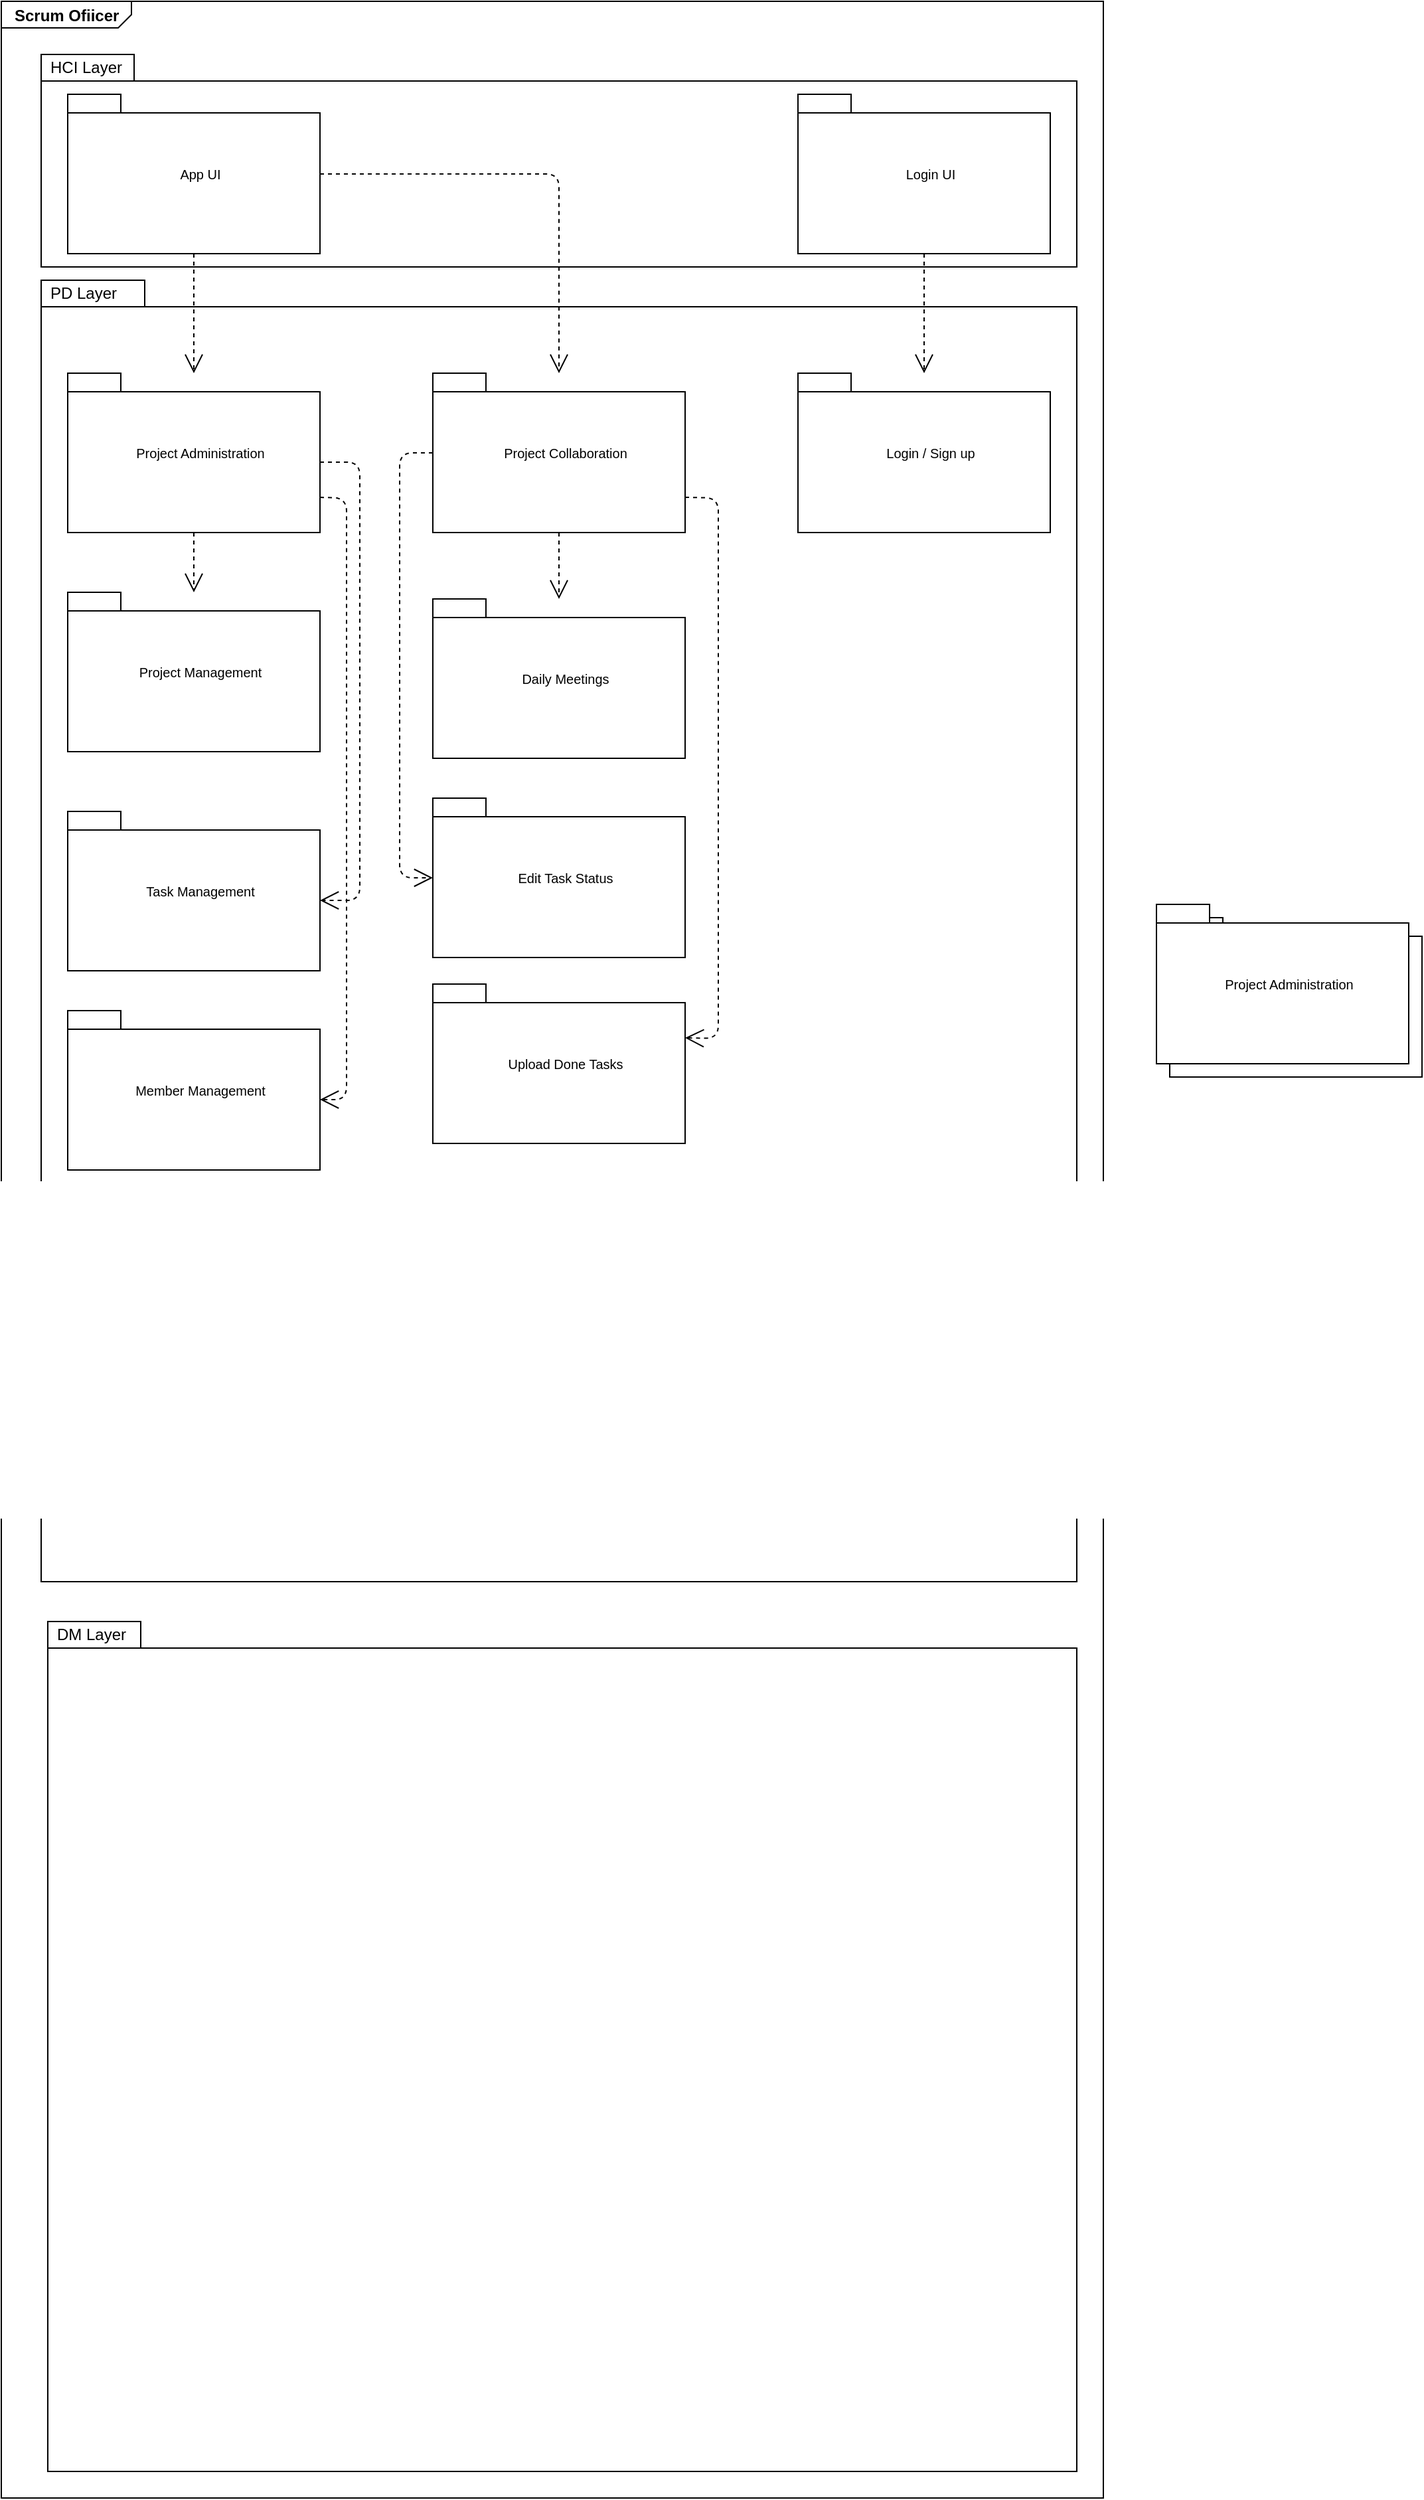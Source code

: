 <mxfile version="10.8.9" type="github"><diagram id="88sgnRYUM04agKE_pXKT" name="Page-1"><mxGraphModel dx="1394" dy="796" grid="1" gridSize="10" guides="1" tooltips="1" connect="1" arrows="1" fold="1" page="1" pageScale="1" pageWidth="850" pageHeight="1100" math="0" shadow="0"><root><mxCell id="0"/><mxCell id="1" parent="0"/><mxCell id="eKkCLXQd11rvq0HAGJIM-1" value="&lt;p style=&quot;margin: 0px ; margin-top: 4px ; margin-left: 10px ; text-align: left&quot;&gt;&lt;b&gt;Scrum Ofiice&lt;/b&gt;&lt;b&gt;r&lt;/b&gt;&lt;/p&gt;" style="html=1;shape=mxgraph.sysml.package;xSize=90;align=left;spacingLeft=10;overflow=fill;strokeWidth=1;recursiveResize=0;labelX=98;" parent="1" vertex="1"><mxGeometry x="10" y="10" width="830" height="1880" as="geometry"/></mxCell><mxCell id="eKkCLXQd11rvq0HAGJIM-5" value="HCI Layer" style="shape=folder;xSize=90;align=left;spacingLeft=10;align=left;verticalAlign=top;spacingLeft=5;spacingTop=-4;tabWidth=70;tabHeight=20;tabPosition=left;html=1;strokeWidth=1;recursiveResize=0;" parent="eKkCLXQd11rvq0HAGJIM-1" vertex="1"><mxGeometry x="30" y="40" width="780" height="160" as="geometry"/></mxCell><mxCell id="eKkCLXQd11rvq0HAGJIM-20" value="PD Layer" style="shape=folder;xSize=90;align=left;spacingLeft=10;align=left;verticalAlign=top;spacingLeft=5;spacingTop=-4;tabWidth=70;tabHeight=20;tabPosition=left;html=1;strokeWidth=1;recursiveResize=0;" parent="eKkCLXQd11rvq0HAGJIM-1" vertex="1"><mxGeometry x="30" y="210" width="780" height="980" as="geometry"/></mxCell><mxCell id="eKkCLXQd11rvq0HAGJIM-21" value="DM Layer" style="shape=folder;xSize=90;align=left;spacingLeft=10;align=left;verticalAlign=top;spacingLeft=5;spacingTop=-4;tabWidth=70;tabHeight=20;tabPosition=left;html=1;strokeWidth=1;recursiveResize=0;" parent="eKkCLXQd11rvq0HAGJIM-1" vertex="1"><mxGeometry x="35" y="1220" width="775" height="640" as="geometry"/></mxCell><mxCell id="eKkCLXQd11rvq0HAGJIM-16" value="App UI" style="strokeColor=inherit;fillColor=inherit;gradientColor=inherit;shape=folder;spacingLeft=10;tabWidth=40;tabHeight=14;tabPosition=left;fontSize=10;html=1;whiteSpace=wrap;" parent="eKkCLXQd11rvq0HAGJIM-1" vertex="1"><mxGeometry x="50" y="70" width="190" height="120" as="geometry"/></mxCell><mxCell id="eKkCLXQd11rvq0HAGJIM-19" value="Login UI" style="strokeColor=inherit;fillColor=inherit;gradientColor=inherit;shape=folder;spacingLeft=10;tabWidth=40;tabHeight=14;tabPosition=left;fontSize=10;html=1;whiteSpace=wrap;" parent="eKkCLXQd11rvq0HAGJIM-1" vertex="1"><mxGeometry x="600" y="70" width="190" height="120" as="geometry"/></mxCell><mxCell id="E-icxGAKLbeuVfJ4R04t-8" value="Login / Sign up" style="strokeColor=inherit;fillColor=inherit;gradientColor=inherit;shape=folder;spacingLeft=10;tabWidth=40;tabHeight=14;tabPosition=left;fontSize=10;html=1;whiteSpace=wrap;" parent="eKkCLXQd11rvq0HAGJIM-1" vertex="1"><mxGeometry x="600" y="280" width="190" height="120" as="geometry"/></mxCell><mxCell id="E-icxGAKLbeuVfJ4R04t-15" value="" style="edgeStyle=none;html=1;endArrow=open;endSize=12;dashed=1;verticalAlign=bottom;" parent="eKkCLXQd11rvq0HAGJIM-1" source="eKkCLXQd11rvq0HAGJIM-19" target="E-icxGAKLbeuVfJ4R04t-8" edge="1"><mxGeometry width="160" relative="1" as="geometry"><mxPoint x="410" y="280" as="sourcePoint"/><mxPoint x="570" y="280" as="targetPoint"/></mxGeometry></mxCell><mxCell id="yI7qyeDVG0CE2nIEAatS-2" value="Project Collaboration" style="strokeColor=inherit;fillColor=inherit;gradientColor=inherit;shape=folder;spacingLeft=10;tabWidth=40;tabHeight=14;tabPosition=left;fontSize=10;html=1;whiteSpace=wrap;" vertex="1" parent="eKkCLXQd11rvq0HAGJIM-1"><mxGeometry x="325" y="280" width="190" height="120" as="geometry"/></mxCell><mxCell id="yI7qyeDVG0CE2nIEAatS-4" value="Project Administration" style="strokeColor=inherit;fillColor=inherit;gradientColor=inherit;shape=folder;spacingLeft=10;tabWidth=40;tabHeight=14;tabPosition=left;fontSize=10;html=1;whiteSpace=wrap;" vertex="1" parent="eKkCLXQd11rvq0HAGJIM-1"><mxGeometry x="50" y="280" width="190" height="120" as="geometry"/></mxCell><mxCell id="yI7qyeDVG0CE2nIEAatS-5" value="Project Management" style="strokeColor=inherit;fillColor=inherit;gradientColor=inherit;shape=folder;spacingLeft=10;tabWidth=40;tabHeight=14;tabPosition=left;fontSize=10;html=1;whiteSpace=wrap;" vertex="1" parent="eKkCLXQd11rvq0HAGJIM-1"><mxGeometry x="50" y="445" width="190" height="120" as="geometry"/></mxCell><mxCell id="yI7qyeDVG0CE2nIEAatS-15" value="Task Management" style="strokeColor=inherit;fillColor=inherit;gradientColor=inherit;shape=folder;spacingLeft=10;tabWidth=40;tabHeight=14;tabPosition=left;fontSize=10;html=1;whiteSpace=wrap;" vertex="1" parent="eKkCLXQd11rvq0HAGJIM-1"><mxGeometry x="50" y="610" width="190" height="120" as="geometry"/></mxCell><mxCell id="yI7qyeDVG0CE2nIEAatS-16" value="Member Management" style="strokeColor=inherit;fillColor=inherit;gradientColor=inherit;shape=folder;spacingLeft=10;tabWidth=40;tabHeight=14;tabPosition=left;fontSize=10;html=1;whiteSpace=wrap;" vertex="1" parent="eKkCLXQd11rvq0HAGJIM-1"><mxGeometry x="50" y="760" width="190" height="120" as="geometry"/></mxCell><mxCell id="yI7qyeDVG0CE2nIEAatS-22" value="" style="edgeStyle=none;html=1;endArrow=open;endSize=12;dashed=1;verticalAlign=bottom;exitX=0.5;exitY=1;exitDx=0;exitDy=0;exitPerimeter=0;" edge="1" parent="eKkCLXQd11rvq0HAGJIM-1" source="eKkCLXQd11rvq0HAGJIM-16" target="yI7qyeDVG0CE2nIEAatS-4"><mxGeometry width="160" relative="1" as="geometry"><mxPoint x="390" y="180" as="sourcePoint"/><mxPoint x="390" y="270" as="targetPoint"/></mxGeometry></mxCell><mxCell id="yI7qyeDVG0CE2nIEAatS-23" value="" style="edgeStyle=none;html=1;endArrow=open;endSize=12;dashed=1;verticalAlign=bottom;" edge="1" parent="eKkCLXQd11rvq0HAGJIM-1" source="eKkCLXQd11rvq0HAGJIM-16" target="yI7qyeDVG0CE2nIEAatS-2"><mxGeometry width="160" relative="1" as="geometry"><mxPoint x="282" y="200" as="sourcePoint"/><mxPoint x="282" y="290" as="targetPoint"/><Array as="points"><mxPoint x="420" y="130"/></Array></mxGeometry></mxCell><mxCell id="yI7qyeDVG0CE2nIEAatS-26" value="" style="edgeStyle=none;html=1;endArrow=open;endSize=12;dashed=1;verticalAlign=bottom;exitX=0.5;exitY=1;exitDx=0;exitDy=0;exitPerimeter=0;" edge="1" parent="eKkCLXQd11rvq0HAGJIM-1" source="yI7qyeDVG0CE2nIEAatS-4" target="yI7qyeDVG0CE2nIEAatS-5"><mxGeometry width="160" relative="1" as="geometry"><mxPoint x="155" y="200" as="sourcePoint"/><mxPoint x="155" y="290" as="targetPoint"/></mxGeometry></mxCell><mxCell id="yI7qyeDVG0CE2nIEAatS-27" value="" style="edgeStyle=none;html=1;endArrow=open;endSize=12;dashed=1;verticalAlign=bottom;exitX=0;exitY=0;exitDx=190;exitDy=67;exitPerimeter=0;entryX=0;entryY=0;entryDx=190;entryDy=67;entryPerimeter=0;" edge="1" parent="eKkCLXQd11rvq0HAGJIM-1" source="yI7qyeDVG0CE2nIEAatS-4" target="yI7qyeDVG0CE2nIEAatS-15"><mxGeometry width="160" relative="1" as="geometry"><mxPoint x="300" y="437.5" as="sourcePoint"/><mxPoint x="300" y="482.5" as="targetPoint"/><Array as="points"><mxPoint x="270" y="347"/><mxPoint x="270" y="677"/></Array></mxGeometry></mxCell><mxCell id="yI7qyeDVG0CE2nIEAatS-28" value="" style="edgeStyle=none;html=1;endArrow=open;endSize=12;dashed=1;verticalAlign=bottom;exitX=0;exitY=0;exitDx=190;exitDy=93.5;exitPerimeter=0;entryX=0;entryY=0;entryDx=190;entryDy=67;entryPerimeter=0;" edge="1" parent="eKkCLXQd11rvq0HAGJIM-1" source="yI7qyeDVG0CE2nIEAatS-4" target="yI7qyeDVG0CE2nIEAatS-16"><mxGeometry width="160" relative="1" as="geometry"><mxPoint x="155" y="410" as="sourcePoint"/><mxPoint x="155" y="455" as="targetPoint"/><Array as="points"><mxPoint x="260" y="374"/><mxPoint x="260" y="827"/></Array></mxGeometry></mxCell><mxCell id="yI7qyeDVG0CE2nIEAatS-29" value="Daily Meetings&lt;br&gt;" style="strokeColor=inherit;fillColor=inherit;gradientColor=inherit;shape=folder;spacingLeft=10;tabWidth=40;tabHeight=14;tabPosition=left;fontSize=10;html=1;whiteSpace=wrap;" vertex="1" parent="eKkCLXQd11rvq0HAGJIM-1"><mxGeometry x="325" y="450" width="190" height="120" as="geometry"/></mxCell><mxCell id="yI7qyeDVG0CE2nIEAatS-17" value="Edit Task Status&lt;br&gt;" style="strokeColor=inherit;fillColor=inherit;gradientColor=inherit;shape=folder;spacingLeft=10;tabWidth=40;tabHeight=14;tabPosition=left;fontSize=10;html=1;whiteSpace=wrap;" vertex="1" parent="eKkCLXQd11rvq0HAGJIM-1"><mxGeometry x="325" y="600" width="190" height="120" as="geometry"/></mxCell><mxCell id="yI7qyeDVG0CE2nIEAatS-30" value="" style="edgeStyle=none;html=1;endArrow=open;endSize=12;dashed=1;verticalAlign=bottom;exitX=0.5;exitY=1;exitDx=0;exitDy=0;exitPerimeter=0;" edge="1" parent="eKkCLXQd11rvq0HAGJIM-1" source="yI7qyeDVG0CE2nIEAatS-2" target="yI7qyeDVG0CE2nIEAatS-29"><mxGeometry width="160" relative="1" as="geometry"><mxPoint x="155" y="410" as="sourcePoint"/><mxPoint x="155" y="455" as="targetPoint"/></mxGeometry></mxCell><mxCell id="yI7qyeDVG0CE2nIEAatS-31" value="" style="edgeStyle=none;html=1;endArrow=open;endSize=12;dashed=1;verticalAlign=bottom;" edge="1" parent="eKkCLXQd11rvq0HAGJIM-1" source="yI7qyeDVG0CE2nIEAatS-2" target="yI7qyeDVG0CE2nIEAatS-17"><mxGeometry width="160" relative="1" as="geometry"><mxPoint x="155" y="410" as="sourcePoint"/><mxPoint x="155" y="455" as="targetPoint"/><Array as="points"><mxPoint x="300" y="340"/><mxPoint x="300" y="660"/></Array></mxGeometry></mxCell><mxCell id="yI7qyeDVG0CE2nIEAatS-20" value="Upload Done Tasks" style="strokeColor=inherit;fillColor=inherit;gradientColor=inherit;shape=folder;spacingLeft=10;tabWidth=40;tabHeight=14;tabPosition=left;fontSize=10;html=1;whiteSpace=wrap;" vertex="1" parent="eKkCLXQd11rvq0HAGJIM-1"><mxGeometry x="325" y="740" width="190" height="120" as="geometry"/></mxCell><mxCell id="yI7qyeDVG0CE2nIEAatS-32" value="" style="edgeStyle=none;html=1;endArrow=open;endSize=12;dashed=1;verticalAlign=bottom;exitX=0;exitY=0;exitDx=190;exitDy=93.5;exitPerimeter=0;entryX=0;entryY=0;entryDx=190;entryDy=40.5;entryPerimeter=0;" edge="1" parent="eKkCLXQd11rvq0HAGJIM-1" source="yI7qyeDVG0CE2nIEAatS-2" target="yI7qyeDVG0CE2nIEAatS-20"><mxGeometry width="160" relative="1" as="geometry"><mxPoint x="430" y="410" as="sourcePoint"/><mxPoint x="430" y="460" as="targetPoint"/><Array as="points"><mxPoint x="540" y="374"/><mxPoint x="540" y="781"/></Array></mxGeometry></mxCell><mxCell id="yI7qyeDVG0CE2nIEAatS-19" value="Project Administration" style="strokeColor=inherit;fillColor=inherit;gradientColor=inherit;shape=folder;spacingLeft=10;tabWidth=40;tabHeight=14;tabPosition=left;fontSize=10;html=1;whiteSpace=wrap;" vertex="1" parent="1"><mxGeometry x="890" y="700" width="190" height="120" as="geometry"/></mxCell><mxCell id="yI7qyeDVG0CE2nIEAatS-18" value="Project Administration" style="strokeColor=inherit;fillColor=inherit;gradientColor=inherit;shape=folder;spacingLeft=10;tabWidth=40;tabHeight=14;tabPosition=left;fontSize=10;html=1;whiteSpace=wrap;" vertex="1" parent="1"><mxGeometry x="880" y="690" width="190" height="120" as="geometry"/></mxCell></root></mxGraphModel></diagram></mxfile>